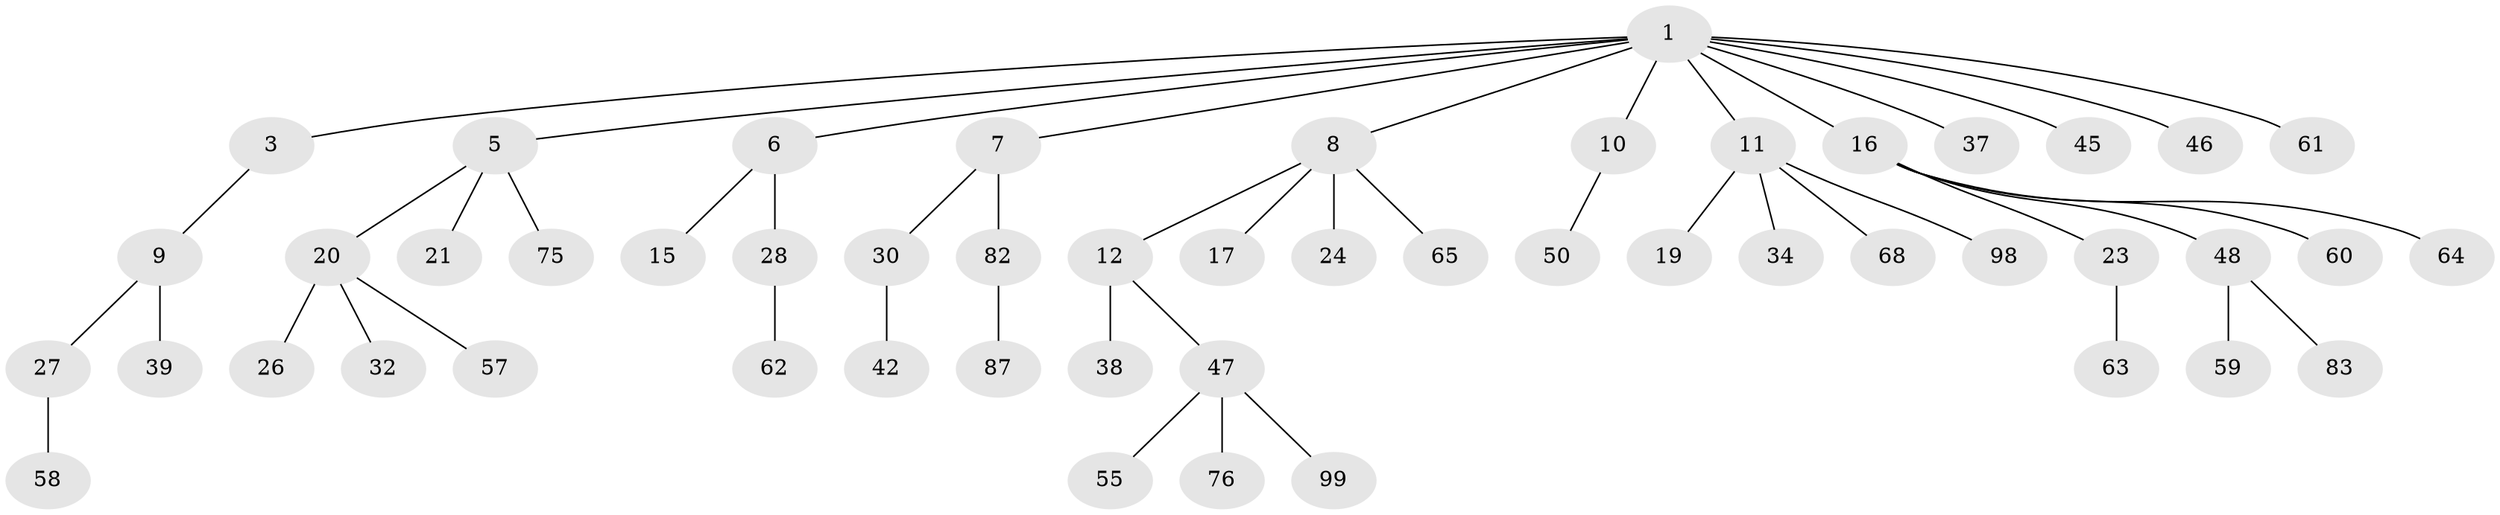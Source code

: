 // original degree distribution, {6: 0.029411764705882353, 4: 0.06862745098039216, 2: 0.2549019607843137, 7: 0.00980392156862745, 3: 0.11764705882352941, 5: 0.0196078431372549, 1: 0.5}
// Generated by graph-tools (version 1.1) at 2025/15/03/09/25 04:15:25]
// undirected, 51 vertices, 50 edges
graph export_dot {
graph [start="1"]
  node [color=gray90,style=filled];
  1 [super="+2+4+44"];
  3;
  5;
  6;
  7;
  8 [super="+52"];
  9 [super="+29+73+13"];
  10;
  11 [super="+43"];
  12 [super="+80+102+31+14"];
  15;
  16 [super="+25+18"];
  17 [super="+79+40"];
  19;
  20 [super="+22"];
  21;
  23;
  24;
  26;
  27 [super="+56"];
  28 [super="+41"];
  30 [super="+33"];
  32;
  34 [super="+71"];
  37;
  38;
  39 [super="+49+70+96"];
  42 [super="+88"];
  45 [super="+51+67"];
  46 [super="+90"];
  47;
  48;
  50 [super="+95"];
  55;
  57;
  58;
  59;
  60;
  61;
  62;
  63 [super="+77"];
  64 [super="+74"];
  65;
  68 [super="+100"];
  75;
  76;
  82 [super="+84"];
  83;
  87;
  98;
  99;
  1 -- 8;
  1 -- 45;
  1 -- 61;
  1 -- 3;
  1 -- 11;
  1 -- 37;
  1 -- 16;
  1 -- 5;
  1 -- 6;
  1 -- 7;
  1 -- 10;
  1 -- 46;
  3 -- 9;
  5 -- 20;
  5 -- 21;
  5 -- 75;
  6 -- 15;
  6 -- 28;
  7 -- 30;
  7 -- 82;
  8 -- 12;
  8 -- 17;
  8 -- 24;
  8 -- 65;
  9 -- 39;
  9 -- 27;
  10 -- 50;
  11 -- 19;
  11 -- 34;
  11 -- 98;
  11 -- 68;
  12 -- 38;
  12 -- 47;
  16 -- 23;
  16 -- 64;
  16 -- 48;
  16 -- 60;
  20 -- 26;
  20 -- 32;
  20 -- 57;
  23 -- 63;
  27 -- 58;
  28 -- 62;
  30 -- 42;
  47 -- 55;
  47 -- 76;
  47 -- 99;
  48 -- 59;
  48 -- 83;
  82 -- 87;
}
